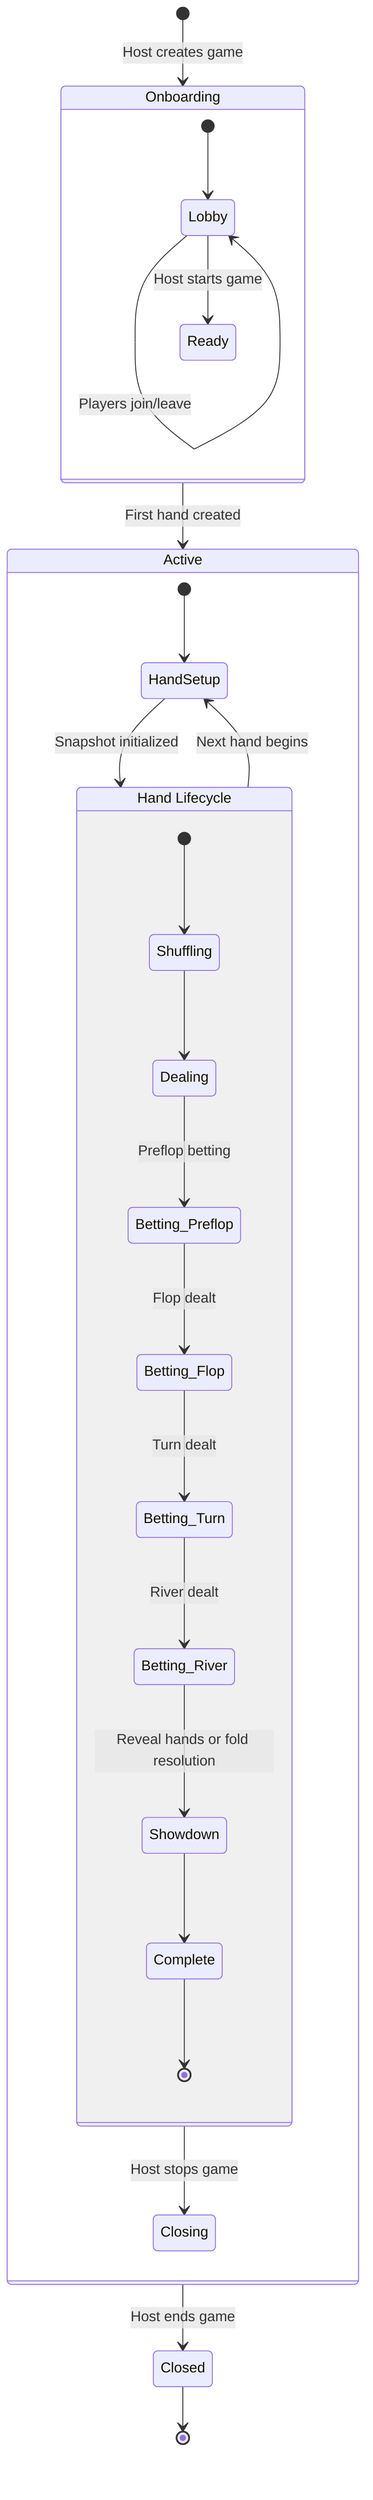 stateDiagram-v2
    [*] --> Onboarding: Host creates game

    state "Onboarding" as Onboarding {
        [*] --> Lobby
        Lobby --> Lobby: Players join/leave
        Lobby --> Ready: Host starts game
    }

    Onboarding --> Active: First hand created

    state Active {
        [*] --> HandSetup

        state "Hand Lifecycle" as HandLifecycle {
            [*] --> Shuffling
            Shuffling --> Dealing
            Dealing --> Betting_Preflop: Preflop betting
            Betting_Preflop --> Betting_Flop: Flop dealt
            Betting_Flop --> Betting_Turn: Turn dealt
            Betting_Turn --> Betting_River: River dealt
            Betting_River --> Showdown: Reveal hands or fold resolution
            Showdown --> Complete
            Complete --> [*]
        }

        HandSetup --> HandLifecycle: Snapshot initialized
        HandLifecycle --> HandSetup: Next hand begins
        HandLifecycle --> Closing: Host stops game
    }

    Active --> Closed: Host ends game
    Closed --> [*]